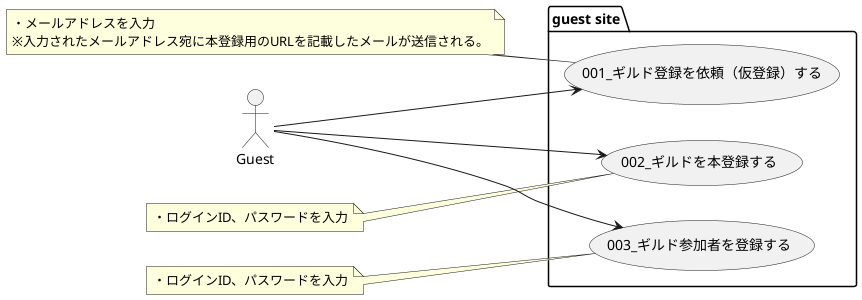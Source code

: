 @startuml

left to right direction

actor Guest as g

package "guest site" {
    usecase "001_ギルド登録を依頼（仮登録）する" as requestCreateGuildByGuest
    usecase "002_ギルドを本登録する" as createGuildByGuest
    usecase "003_ギルド参加者を登録する" as createParticipantByGuest
}

g --> requestCreateGuildByGuest
g --> createGuildByGuest
g --> createParticipantByGuest

note left of requestCreateGuildByGuest
・メールアドレスを入力
※入力されたメールアドレス宛に本登録用のURLを記載したメールが送信される。
end note

note left of createGuildByGuest
・ログインID、パスワードを入力
end note

note left of createParticipantByGuest
・ログインID、パスワードを入力
end note

@enduml
